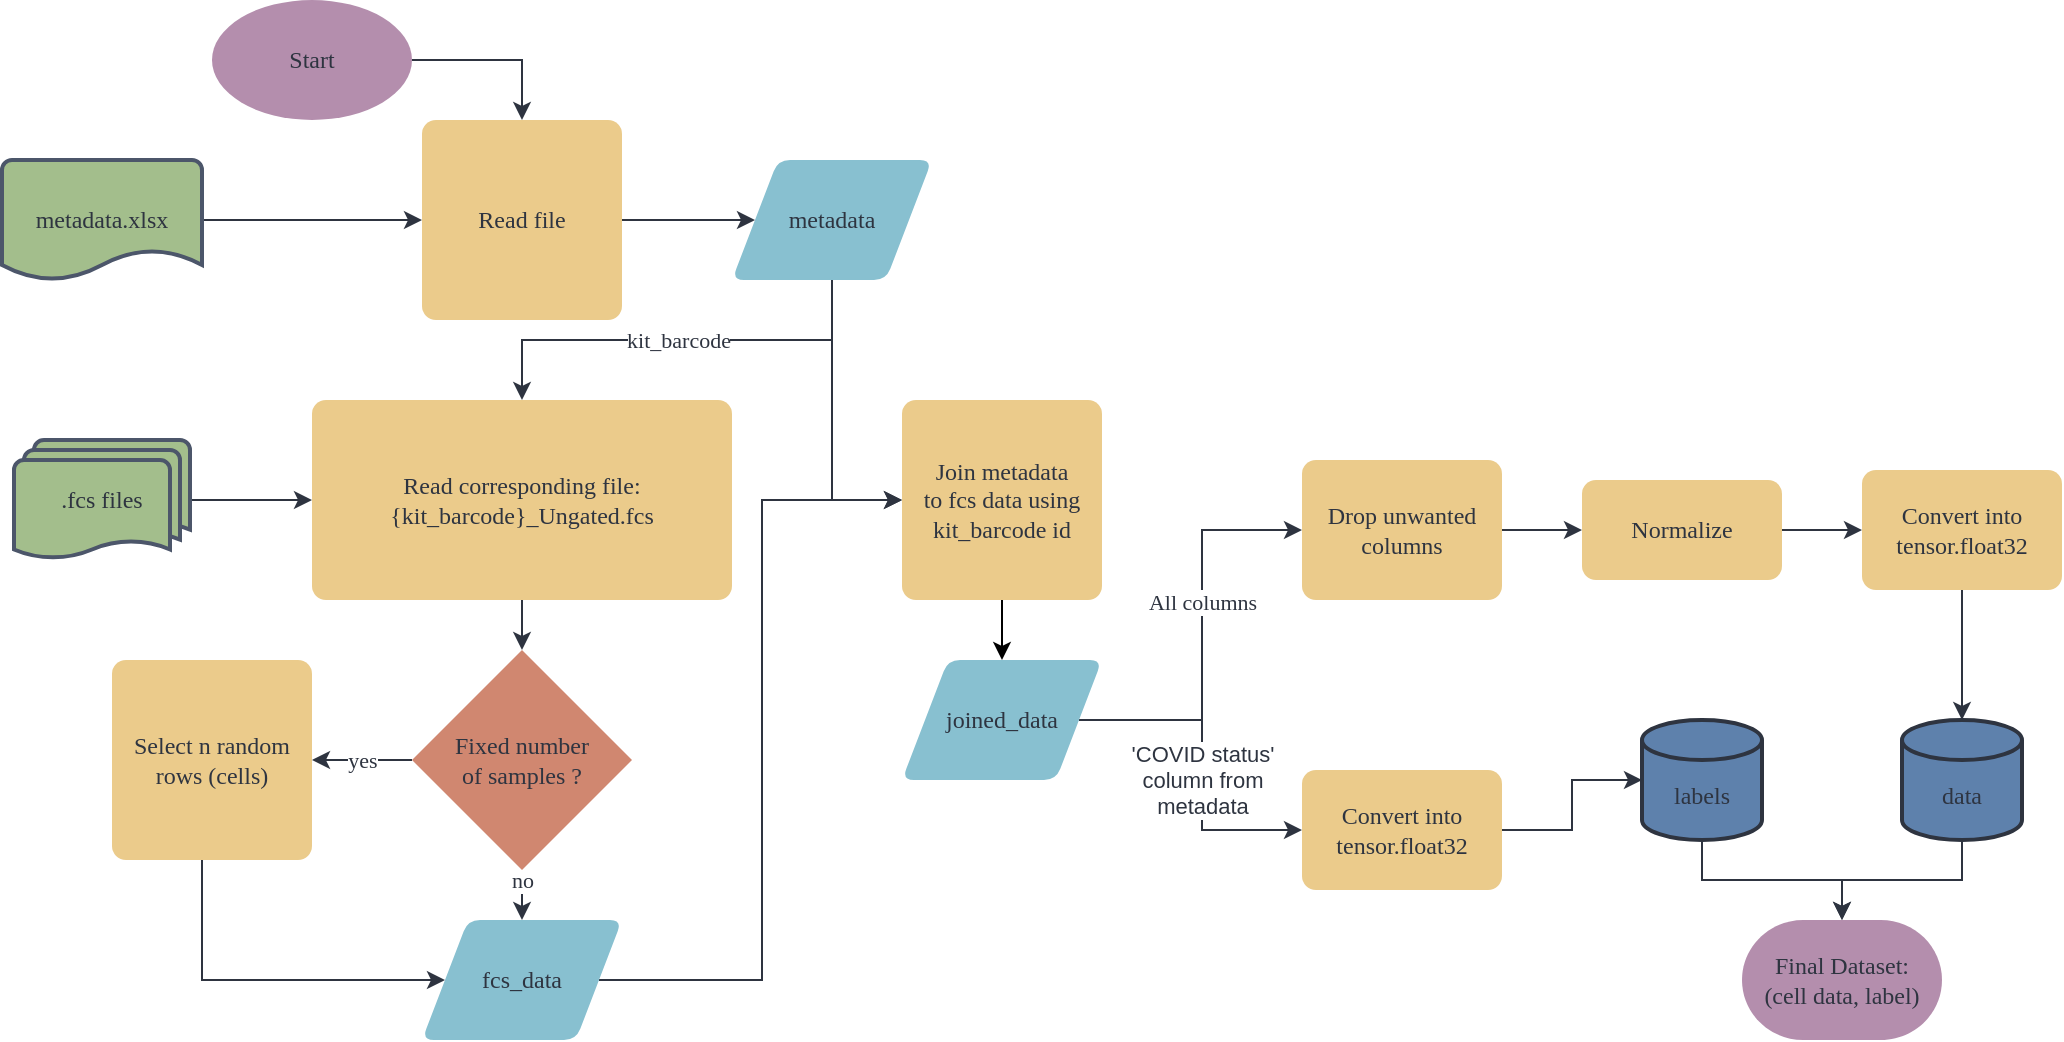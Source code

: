 <mxfile version="21.2.9" type="github">
  <diagram name="Page-1" id="4zOBWHrh0Ymtk0zH_QGe">
    <mxGraphModel dx="1434" dy="790" grid="1" gridSize="10" guides="1" tooltips="1" connect="1" arrows="1" fold="1" page="1" pageScale="1" pageWidth="850" pageHeight="1100" math="0" shadow="0">
      <root>
        <mxCell id="0" />
        <mxCell id="1" parent="0" />
        <mxCell id="foepnIXhf-Chz_zVTdfU-19" style="edgeStyle=orthogonalEdgeStyle;rounded=0;orthogonalLoop=1;jettySize=auto;html=1;entryX=0;entryY=0.5;entryDx=0;entryDy=0;fontFamily=Rubik;fontSource=https%3A%2F%2Ffonts.googleapis.com%2Fcss%3Ffamily%3DRubik;fontColor=#2e3440;strokeColor=#2e3440;" parent="1" source="foepnIXhf-Chz_zVTdfU-7" target="foepnIXhf-Chz_zVTdfU-18" edge="1">
          <mxGeometry relative="1" as="geometry" />
        </mxCell>
        <mxCell id="foepnIXhf-Chz_zVTdfU-7" value=".fcs files" style="strokeWidth=2;html=1;shape=mxgraph.flowchart.multi-document;whiteSpace=wrap;strokeColor=#4c566a;fillColor=#a3be8c;fontFamily=Rubik;fontSource=https%3A%2F%2Ffonts.googleapis.com%2Fcss%3Ffamily%3DRubik;fontColor=#2e3440;" parent="1" vertex="1">
          <mxGeometry x="16" y="260" width="88" height="60" as="geometry" />
        </mxCell>
        <mxCell id="foepnIXhf-Chz_zVTdfU-15" style="edgeStyle=orthogonalEdgeStyle;rounded=0;orthogonalLoop=1;jettySize=auto;html=1;entryX=0;entryY=0.5;entryDx=0;entryDy=0;fontFamily=Rubik;fontSource=https%3A%2F%2Ffonts.googleapis.com%2Fcss%3Ffamily%3DRubik;fontColor=#2e3440;strokeColor=#2e3440;" parent="1" source="foepnIXhf-Chz_zVTdfU-8" target="foepnIXhf-Chz_zVTdfU-11" edge="1">
          <mxGeometry relative="1" as="geometry" />
        </mxCell>
        <mxCell id="foepnIXhf-Chz_zVTdfU-8" value="metadata.xlsx" style="strokeWidth=2;html=1;shape=mxgraph.flowchart.document2;whiteSpace=wrap;size=0.25;fillColor=#a3be8c;strokeColor=#4c566a;fontFamily=Rubik;fontSource=https%3A%2F%2Ffonts.googleapis.com%2Fcss%3Ffamily%3DRubik;fontColor=#2e3440;" parent="1" vertex="1">
          <mxGeometry x="10" y="120" width="100" height="60" as="geometry" />
        </mxCell>
        <mxCell id="foepnIXhf-Chz_zVTdfU-20" value="&lt;div&gt;kit_barcode&lt;/div&gt;" style="edgeStyle=orthogonalEdgeStyle;rounded=0;orthogonalLoop=1;jettySize=auto;html=1;entryX=0.5;entryY=0;entryDx=0;entryDy=0;fontFamily=Rubik;fontSource=https%3A%2F%2Ffonts.googleapis.com%2Fcss%3Ffamily%3DRubik;fontColor=#2e3440;strokeColor=#2e3440;" parent="1" source="foepnIXhf-Chz_zVTdfU-9" target="foepnIXhf-Chz_zVTdfU-18" edge="1">
          <mxGeometry relative="1" as="geometry" />
        </mxCell>
        <mxCell id="foepnIXhf-Chz_zVTdfU-32" style="edgeStyle=orthogonalEdgeStyle;rounded=0;orthogonalLoop=1;jettySize=auto;html=1;entryX=0;entryY=0.5;entryDx=0;entryDy=0;fontFamily=Rubik;fontSource=https%3A%2F%2Ffonts.googleapis.com%2Fcss%3Ffamily%3DRubik;fontColor=#2e3440;strokeColor=#2e3440;" parent="1" source="foepnIXhf-Chz_zVTdfU-9" target="foepnIXhf-Chz_zVTdfU-30" edge="1">
          <mxGeometry relative="1" as="geometry" />
        </mxCell>
        <mxCell id="foepnIXhf-Chz_zVTdfU-9" value="metadata" style="shape=parallelogram;html=1;strokeWidth=2;perimeter=parallelogramPerimeter;whiteSpace=wrap;rounded=1;arcSize=12;size=0.23;fontFamily=Rubik;fontSource=https%3A%2F%2Ffonts.googleapis.com%2Fcss%3Ffamily%3DRubik;fontColor=#2e3440;fillColor=#88c0d0;strokeColor=none;" parent="1" vertex="1">
          <mxGeometry x="375" y="120" width="100" height="60" as="geometry" />
        </mxCell>
        <mxCell id="foepnIXhf-Chz_zVTdfU-16" style="edgeStyle=orthogonalEdgeStyle;rounded=0;orthogonalLoop=1;jettySize=auto;html=1;entryX=0;entryY=0.5;entryDx=0;entryDy=0;fontFamily=Rubik;fontSource=https%3A%2F%2Ffonts.googleapis.com%2Fcss%3Ffamily%3DRubik;fontColor=#2e3440;strokeColor=#2e3440;" parent="1" source="foepnIXhf-Chz_zVTdfU-11" target="foepnIXhf-Chz_zVTdfU-9" edge="1">
          <mxGeometry relative="1" as="geometry" />
        </mxCell>
        <mxCell id="foepnIXhf-Chz_zVTdfU-11" value="Read file" style="rounded=1;whiteSpace=wrap;html=1;absoluteArcSize=1;arcSize=14;strokeWidth=2;fillColor=#ebcb8b;strokeColor=none;fontFamily=Rubik;fontSource=https%3A%2F%2Ffonts.googleapis.com%2Fcss%3Ffamily%3DRubik;fontColor=#2e3440;" parent="1" vertex="1">
          <mxGeometry x="220" y="100" width="100" height="100" as="geometry" />
        </mxCell>
        <mxCell id="foepnIXhf-Chz_zVTdfU-12" value="&lt;div&gt;Final Dataset:&lt;/div&gt;&lt;div&gt;(cell data, label)&lt;br&gt;&lt;/div&gt;" style="strokeWidth=2;html=1;shape=mxgraph.flowchart.terminator;whiteSpace=wrap;fontFamily=Rubik;fontSource=https%3A%2F%2Ffonts.googleapis.com%2Fcss%3Ffamily%3DRubik;fontColor=#2e3440;strokeColor=none;fillColor=#b48ead;" parent="1" vertex="1">
          <mxGeometry x="880" y="500" width="100" height="60" as="geometry" />
        </mxCell>
        <mxCell id="2_JayLMVxTDTNzkjVelC-5" style="edgeStyle=orthogonalEdgeStyle;rounded=0;orthogonalLoop=1;jettySize=auto;html=1;entryX=0.5;entryY=0;entryDx=0;entryDy=0;fontColor=#2e3440;strokeColor=#2e3440;" parent="1" source="foepnIXhf-Chz_zVTdfU-13" target="foepnIXhf-Chz_zVTdfU-11" edge="1">
          <mxGeometry relative="1" as="geometry" />
        </mxCell>
        <mxCell id="foepnIXhf-Chz_zVTdfU-13" value="Start" style="strokeWidth=2;html=1;shape=mxgraph.flowchart.start_1;whiteSpace=wrap;fontFamily=Rubik;fontSource=https%3A%2F%2Ffonts.googleapis.com%2Fcss%3Ffamily%3DRubik;fontColor=#2e3440;fillColor=#b48ead;strokeColor=none;" parent="1" vertex="1">
          <mxGeometry x="115" y="40" width="100" height="60" as="geometry" />
        </mxCell>
        <mxCell id="foepnIXhf-Chz_zVTdfU-22" style="edgeStyle=orthogonalEdgeStyle;rounded=0;orthogonalLoop=1;jettySize=auto;html=1;fontFamily=Rubik;fontSource=https%3A%2F%2Ffonts.googleapis.com%2Fcss%3Ffamily%3DRubik;fontColor=#2e3440;strokeColor=#2e3440;" parent="1" source="foepnIXhf-Chz_zVTdfU-18" target="foepnIXhf-Chz_zVTdfU-21" edge="1">
          <mxGeometry relative="1" as="geometry" />
        </mxCell>
        <mxCell id="foepnIXhf-Chz_zVTdfU-18" value="&lt;div&gt;Read corresponding file:&lt;/div&gt;&lt;div&gt;{kit_barcode}_Ungated.fcs&lt;br&gt;&lt;/div&gt;" style="rounded=1;whiteSpace=wrap;html=1;absoluteArcSize=1;arcSize=14;strokeWidth=2;fillColor=#ebcb8b;strokeColor=none;fontFamily=Rubik;fontSource=https%3A%2F%2Ffonts.googleapis.com%2Fcss%3Ffamily%3DRubik;fontColor=#2e3440;" parent="1" vertex="1">
          <mxGeometry x="165" y="240" width="210" height="100" as="geometry" />
        </mxCell>
        <mxCell id="foepnIXhf-Chz_zVTdfU-24" value="yes" style="edgeStyle=orthogonalEdgeStyle;rounded=0;orthogonalLoop=1;jettySize=auto;html=1;entryX=1;entryY=0.5;entryDx=0;entryDy=0;fontFamily=Rubik;fontSource=https%3A%2F%2Ffonts.googleapis.com%2Fcss%3Ffamily%3DRubik;fontColor=#2e3440;strokeColor=#2e3440;" parent="1" source="foepnIXhf-Chz_zVTdfU-21" target="foepnIXhf-Chz_zVTdfU-23" edge="1">
          <mxGeometry relative="1" as="geometry" />
        </mxCell>
        <mxCell id="foepnIXhf-Chz_zVTdfU-26" value="no" style="edgeStyle=orthogonalEdgeStyle;rounded=0;orthogonalLoop=1;jettySize=auto;html=1;fontFamily=Rubik;fontSource=https%3A%2F%2Ffonts.googleapis.com%2Fcss%3Ffamily%3DRubik;fontColor=#2e3440;strokeColor=#2e3440;" parent="1" source="foepnIXhf-Chz_zVTdfU-21" target="foepnIXhf-Chz_zVTdfU-25" edge="1">
          <mxGeometry x="0.273" relative="1" as="geometry">
            <mxPoint as="offset" />
          </mxGeometry>
        </mxCell>
        <mxCell id="foepnIXhf-Chz_zVTdfU-21" value="&lt;div&gt;Fixed number &lt;br&gt;&lt;/div&gt;&lt;div&gt;of samples ?&lt;br&gt;&lt;/div&gt;" style="strokeWidth=2;html=1;shape=mxgraph.flowchart.decision;whiteSpace=wrap;fillColor=#d08770;strokeColor=none;fontFamily=Rubik;fontSource=https%3A%2F%2Ffonts.googleapis.com%2Fcss%3Ffamily%3DRubik;fontColor=#2e3440;" parent="1" vertex="1">
          <mxGeometry x="215" y="365" width="110" height="110" as="geometry" />
        </mxCell>
        <mxCell id="foepnIXhf-Chz_zVTdfU-27" style="edgeStyle=orthogonalEdgeStyle;rounded=0;orthogonalLoop=1;jettySize=auto;html=1;entryX=0;entryY=0.5;entryDx=0;entryDy=0;fontFamily=Rubik;fontSource=https%3A%2F%2Ffonts.googleapis.com%2Fcss%3Ffamily%3DRubik;fontColor=#2e3440;strokeColor=#2e3440;" parent="1" source="foepnIXhf-Chz_zVTdfU-23" target="foepnIXhf-Chz_zVTdfU-25" edge="1">
          <mxGeometry relative="1" as="geometry">
            <Array as="points">
              <mxPoint x="110" y="530" />
            </Array>
          </mxGeometry>
        </mxCell>
        <mxCell id="foepnIXhf-Chz_zVTdfU-23" value="&lt;div&gt;Select n random&lt;/div&gt;&lt;div&gt;rows (cells)&lt;br&gt;&lt;/div&gt;" style="rounded=1;whiteSpace=wrap;html=1;absoluteArcSize=1;arcSize=14;strokeWidth=2;fillColor=#ebcb8b;strokeColor=none;fontFamily=Rubik;fontSource=https%3A%2F%2Ffonts.googleapis.com%2Fcss%3Ffamily%3DRubik;fontColor=#2e3440;" parent="1" vertex="1">
          <mxGeometry x="65" y="370" width="100" height="100" as="geometry" />
        </mxCell>
        <mxCell id="foepnIXhf-Chz_zVTdfU-31" style="edgeStyle=orthogonalEdgeStyle;rounded=0;orthogonalLoop=1;jettySize=auto;html=1;entryX=0;entryY=0.5;entryDx=0;entryDy=0;fontFamily=Rubik;fontSource=https%3A%2F%2Ffonts.googleapis.com%2Fcss%3Ffamily%3DRubik;fontColor=#2e3440;strokeColor=#2e3440;" parent="1" source="foepnIXhf-Chz_zVTdfU-25" target="foepnIXhf-Chz_zVTdfU-30" edge="1">
          <mxGeometry relative="1" as="geometry" />
        </mxCell>
        <mxCell id="foepnIXhf-Chz_zVTdfU-25" value="fcs_data" style="shape=parallelogram;html=1;strokeWidth=2;perimeter=parallelogramPerimeter;whiteSpace=wrap;rounded=1;arcSize=12;size=0.23;fontFamily=Rubik;fontSource=https%3A%2F%2Ffonts.googleapis.com%2Fcss%3Ffamily%3DRubik;fontColor=#2e3440;fillColor=#88c0d0;strokeColor=none;" parent="1" vertex="1">
          <mxGeometry x="220" y="500" width="100" height="60" as="geometry" />
        </mxCell>
        <mxCell id="foepnIXhf-Chz_zVTdfU-46" style="edgeStyle=orthogonalEdgeStyle;rounded=0;orthogonalLoop=1;jettySize=auto;html=1;exitX=0.5;exitY=1;exitDx=0;exitDy=0;entryX=0.5;entryY=0;entryDx=0;entryDy=0;fontFamily=Rubik;fontSource=https%3A%2F%2Ffonts.googleapis.com%2Fcss%3Ffamily%3DRubik;fontColor=#2e3440;" parent="1" source="foepnIXhf-Chz_zVTdfU-30" target="foepnIXhf-Chz_zVTdfU-33" edge="1">
          <mxGeometry relative="1" as="geometry" />
        </mxCell>
        <mxCell id="foepnIXhf-Chz_zVTdfU-30" value="&lt;div&gt;Join metadata &lt;br&gt;&lt;/div&gt;&lt;div&gt;to fcs data using&lt;/div&gt;&lt;div&gt;kit_barcode id&lt;br&gt;&lt;/div&gt;" style="rounded=1;whiteSpace=wrap;html=1;absoluteArcSize=1;arcSize=14;strokeWidth=2;fillColor=#ebcb8b;strokeColor=none;fontFamily=Rubik;fontSource=https%3A%2F%2Ffonts.googleapis.com%2Fcss%3Ffamily%3DRubik;fontColor=#2e3440;" parent="1" vertex="1">
          <mxGeometry x="460" y="240" width="100" height="100" as="geometry" />
        </mxCell>
        <mxCell id="foepnIXhf-Chz_zVTdfU-51" value="All columns" style="edgeStyle=orthogonalEdgeStyle;rounded=0;orthogonalLoop=1;jettySize=auto;html=1;fontFamily=Rubik;fontSource=https%3A%2F%2Ffonts.googleapis.com%2Fcss%3Ffamily%3DRubik;fontColor=#2e3440;exitX=1;exitY=0.5;exitDx=0;exitDy=0;entryX=0;entryY=0.5;entryDx=0;entryDy=0;strokeColor=#2e3440;" parent="1" source="foepnIXhf-Chz_zVTdfU-33" target="foepnIXhf-Chz_zVTdfU-47" edge="1">
          <mxGeometry x="0.177" relative="1" as="geometry">
            <mxPoint y="1" as="offset" />
          </mxGeometry>
        </mxCell>
        <mxCell id="2_JayLMVxTDTNzkjVelC-3" value="&lt;div&gt;&#39;COVID status&#39; &lt;br&gt;&lt;/div&gt;&lt;div&gt;column from &lt;br&gt;&lt;/div&gt;&lt;div&gt;metadata&lt;/div&gt;" style="edgeStyle=orthogonalEdgeStyle;rounded=0;orthogonalLoop=1;jettySize=auto;html=1;entryX=0;entryY=0.5;entryDx=0;entryDy=0;fontColor=#2e3440;strokeColor=#2e3440;" parent="1" source="foepnIXhf-Chz_zVTdfU-33" target="foepnIXhf-Chz_zVTdfU-42" edge="1">
          <mxGeometry x="0.099" relative="1" as="geometry">
            <mxPoint as="offset" />
          </mxGeometry>
        </mxCell>
        <mxCell id="foepnIXhf-Chz_zVTdfU-33" value="joined_data" style="shape=parallelogram;html=1;strokeWidth=2;perimeter=parallelogramPerimeter;whiteSpace=wrap;rounded=1;arcSize=12;size=0.23;fontFamily=Rubik;fontSource=https%3A%2F%2Ffonts.googleapis.com%2Fcss%3Ffamily%3DRubik;fontColor=#2e3440;fillColor=#88c0d0;strokeColor=none;" parent="1" vertex="1">
          <mxGeometry x="460" y="370" width="100" height="60" as="geometry" />
        </mxCell>
        <mxCell id="foepnIXhf-Chz_zVTdfU-55" style="edgeStyle=orthogonalEdgeStyle;rounded=0;orthogonalLoop=1;jettySize=auto;html=1;exitX=0.5;exitY=1;exitDx=0;exitDy=0;exitPerimeter=0;entryX=0.5;entryY=0;entryDx=0;entryDy=0;entryPerimeter=0;fontFamily=Rubik;fontSource=https%3A%2F%2Ffonts.googleapis.com%2Fcss%3Ffamily%3DRubik;fontColor=#2e3440;strokeColor=#2e3440;" parent="1" source="foepnIXhf-Chz_zVTdfU-38" target="foepnIXhf-Chz_zVTdfU-12" edge="1">
          <mxGeometry relative="1" as="geometry" />
        </mxCell>
        <mxCell id="foepnIXhf-Chz_zVTdfU-38" value="&lt;div&gt;&lt;br&gt;&lt;/div&gt;&lt;div&gt;labels&lt;/div&gt;" style="strokeWidth=2;html=1;shape=mxgraph.flowchart.database;whiteSpace=wrap;fontFamily=Rubik;fontSource=https%3A%2F%2Ffonts.googleapis.com%2Fcss%3Ffamily%3DRubik;fontColor=#2e3440;fillColor=#5e81ac;strokeColor=#2e3440;" parent="1" vertex="1">
          <mxGeometry x="830" y="400" width="60" height="60" as="geometry" />
        </mxCell>
        <mxCell id="foepnIXhf-Chz_zVTdfU-56" style="edgeStyle=orthogonalEdgeStyle;rounded=0;orthogonalLoop=1;jettySize=auto;html=1;exitX=0.5;exitY=1;exitDx=0;exitDy=0;exitPerimeter=0;entryX=0.5;entryY=0;entryDx=0;entryDy=0;entryPerimeter=0;fontFamily=Rubik;fontSource=https%3A%2F%2Ffonts.googleapis.com%2Fcss%3Ffamily%3DRubik;fontColor=#2e3440;strokeColor=#2e3440;" parent="1" source="foepnIXhf-Chz_zVTdfU-39" target="foepnIXhf-Chz_zVTdfU-12" edge="1">
          <mxGeometry relative="1" as="geometry" />
        </mxCell>
        <mxCell id="foepnIXhf-Chz_zVTdfU-39" value="&lt;div&gt;&lt;br&gt;&lt;/div&gt;&lt;div&gt;data&lt;/div&gt;" style="strokeWidth=2;html=1;shape=mxgraph.flowchart.database;whiteSpace=wrap;fontFamily=Rubik;fontSource=https%3A%2F%2Ffonts.googleapis.com%2Fcss%3Ffamily%3DRubik;fontColor=#2e3440;fillColor=#5e81ac;strokeColor=#2e3440;" parent="1" vertex="1">
          <mxGeometry x="960" y="400" width="60" height="60" as="geometry" />
        </mxCell>
        <mxCell id="foepnIXhf-Chz_zVTdfU-52" style="edgeStyle=orthogonalEdgeStyle;rounded=0;orthogonalLoop=1;jettySize=auto;html=1;exitX=1;exitY=0.5;exitDx=0;exitDy=0;fontFamily=Rubik;fontSource=https%3A%2F%2Ffonts.googleapis.com%2Fcss%3Ffamily%3DRubik;fontColor=#2e3440;strokeColor=#2e3440;" parent="1" source="foepnIXhf-Chz_zVTdfU-47" target="foepnIXhf-Chz_zVTdfU-49" edge="1">
          <mxGeometry relative="1" as="geometry" />
        </mxCell>
        <mxCell id="foepnIXhf-Chz_zVTdfU-47" value="Drop unwanted columns" style="rounded=1;whiteSpace=wrap;html=1;absoluteArcSize=1;arcSize=14;strokeWidth=2;fillColor=#ebcb8b;strokeColor=none;fontFamily=Rubik;fontSource=https%3A%2F%2Ffonts.googleapis.com%2Fcss%3Ffamily%3DRubik;fontColor=#2e3440;" parent="1" vertex="1">
          <mxGeometry x="660" y="270" width="100" height="70" as="geometry" />
        </mxCell>
        <mxCell id="foepnIXhf-Chz_zVTdfU-53" style="edgeStyle=orthogonalEdgeStyle;rounded=0;orthogonalLoop=1;jettySize=auto;html=1;exitX=1;exitY=0.5;exitDx=0;exitDy=0;fontFamily=Rubik;fontSource=https%3A%2F%2Ffonts.googleapis.com%2Fcss%3Ffamily%3DRubik;fontColor=#2e3440;strokeColor=#2e3440;" parent="1" source="foepnIXhf-Chz_zVTdfU-49" target="foepnIXhf-Chz_zVTdfU-50" edge="1">
          <mxGeometry relative="1" as="geometry" />
        </mxCell>
        <mxCell id="foepnIXhf-Chz_zVTdfU-49" value="Normalize" style="rounded=1;whiteSpace=wrap;html=1;absoluteArcSize=1;arcSize=14;strokeWidth=2;fillColor=#ebcb8b;strokeColor=none;fontFamily=Rubik;fontSource=https%3A%2F%2Ffonts.googleapis.com%2Fcss%3Ffamily%3DRubik;fontColor=#2e3440;" parent="1" vertex="1">
          <mxGeometry x="800" y="280" width="100" height="50" as="geometry" />
        </mxCell>
        <mxCell id="foepnIXhf-Chz_zVTdfU-54" style="edgeStyle=orthogonalEdgeStyle;rounded=0;orthogonalLoop=1;jettySize=auto;html=1;exitX=0.5;exitY=1;exitDx=0;exitDy=0;entryX=0.5;entryY=0;entryDx=0;entryDy=0;entryPerimeter=0;fontFamily=Rubik;fontSource=https%3A%2F%2Ffonts.googleapis.com%2Fcss%3Ffamily%3DRubik;fontColor=#2e3440;strokeColor=#2e3440;" parent="1" source="foepnIXhf-Chz_zVTdfU-50" target="foepnIXhf-Chz_zVTdfU-39" edge="1">
          <mxGeometry relative="1" as="geometry" />
        </mxCell>
        <mxCell id="foepnIXhf-Chz_zVTdfU-50" value="Convert into tensor.float32" style="rounded=1;whiteSpace=wrap;html=1;absoluteArcSize=1;arcSize=14;strokeWidth=2;fillColor=#ebcb8b;strokeColor=none;fontFamily=Rubik;fontSource=https%3A%2F%2Ffonts.googleapis.com%2Fcss%3Ffamily%3DRubik;fontColor=#2e3440;" parent="1" vertex="1">
          <mxGeometry x="940" y="275" width="100" height="60" as="geometry" />
        </mxCell>
        <mxCell id="2_JayLMVxTDTNzkjVelC-4" style="edgeStyle=orthogonalEdgeStyle;rounded=0;orthogonalLoop=1;jettySize=auto;html=1;entryX=0;entryY=0.5;entryDx=0;entryDy=0;entryPerimeter=0;fontColor=#2e3440;strokeColor=#2e3440;" parent="1" source="foepnIXhf-Chz_zVTdfU-42" target="foepnIXhf-Chz_zVTdfU-38" edge="1">
          <mxGeometry relative="1" as="geometry" />
        </mxCell>
        <mxCell id="foepnIXhf-Chz_zVTdfU-42" value="Convert into tensor.float32" style="rounded=1;whiteSpace=wrap;html=1;absoluteArcSize=1;arcSize=14;strokeWidth=2;fillColor=#ebcb8b;strokeColor=none;fontFamily=Rubik;fontSource=https%3A%2F%2Ffonts.googleapis.com%2Fcss%3Ffamily%3DRubik;fontColor=#2e3440;" parent="1" vertex="1">
          <mxGeometry x="660" y="425" width="100" height="60" as="geometry" />
        </mxCell>
      </root>
    </mxGraphModel>
  </diagram>
</mxfile>
